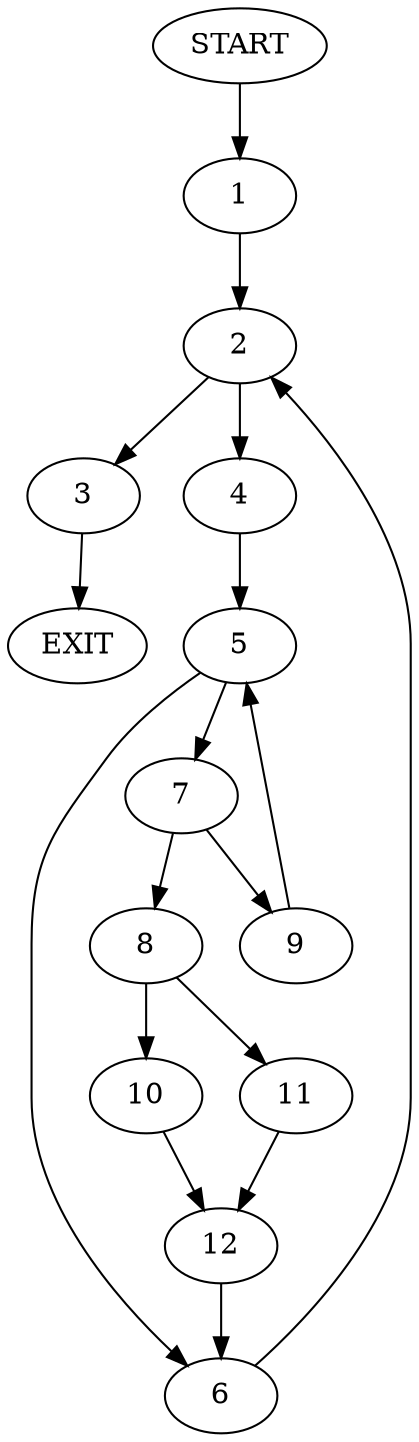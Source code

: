 digraph {
0 [label="START"]
13 [label="EXIT"]
0 -> 1
1 -> 2
2 -> 3
2 -> 4
3 -> 13
4 -> 5
5 -> 6
5 -> 7
7 -> 8
7 -> 9
6 -> 2
8 -> 10
8 -> 11
9 -> 5
10 -> 12
11 -> 12
12 -> 6
}
